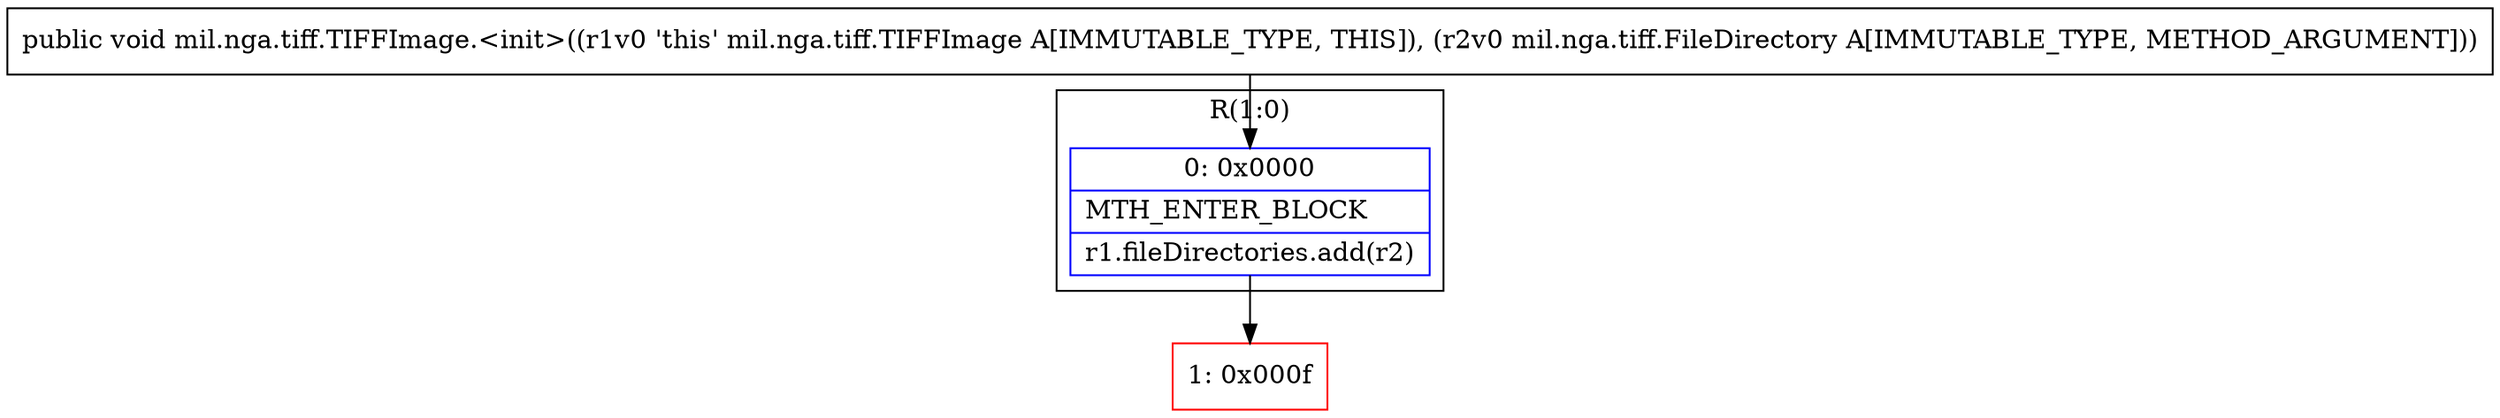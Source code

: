 digraph "CFG formil.nga.tiff.TIFFImage.\<init\>(Lmil\/nga\/tiff\/FileDirectory;)V" {
subgraph cluster_Region_725219085 {
label = "R(1:0)";
node [shape=record,color=blue];
Node_0 [shape=record,label="{0\:\ 0x0000|MTH_ENTER_BLOCK\l|r1.fileDirectories.add(r2)\l}"];
}
Node_1 [shape=record,color=red,label="{1\:\ 0x000f}"];
MethodNode[shape=record,label="{public void mil.nga.tiff.TIFFImage.\<init\>((r1v0 'this' mil.nga.tiff.TIFFImage A[IMMUTABLE_TYPE, THIS]), (r2v0 mil.nga.tiff.FileDirectory A[IMMUTABLE_TYPE, METHOD_ARGUMENT])) }"];
MethodNode -> Node_0;
Node_0 -> Node_1;
}

